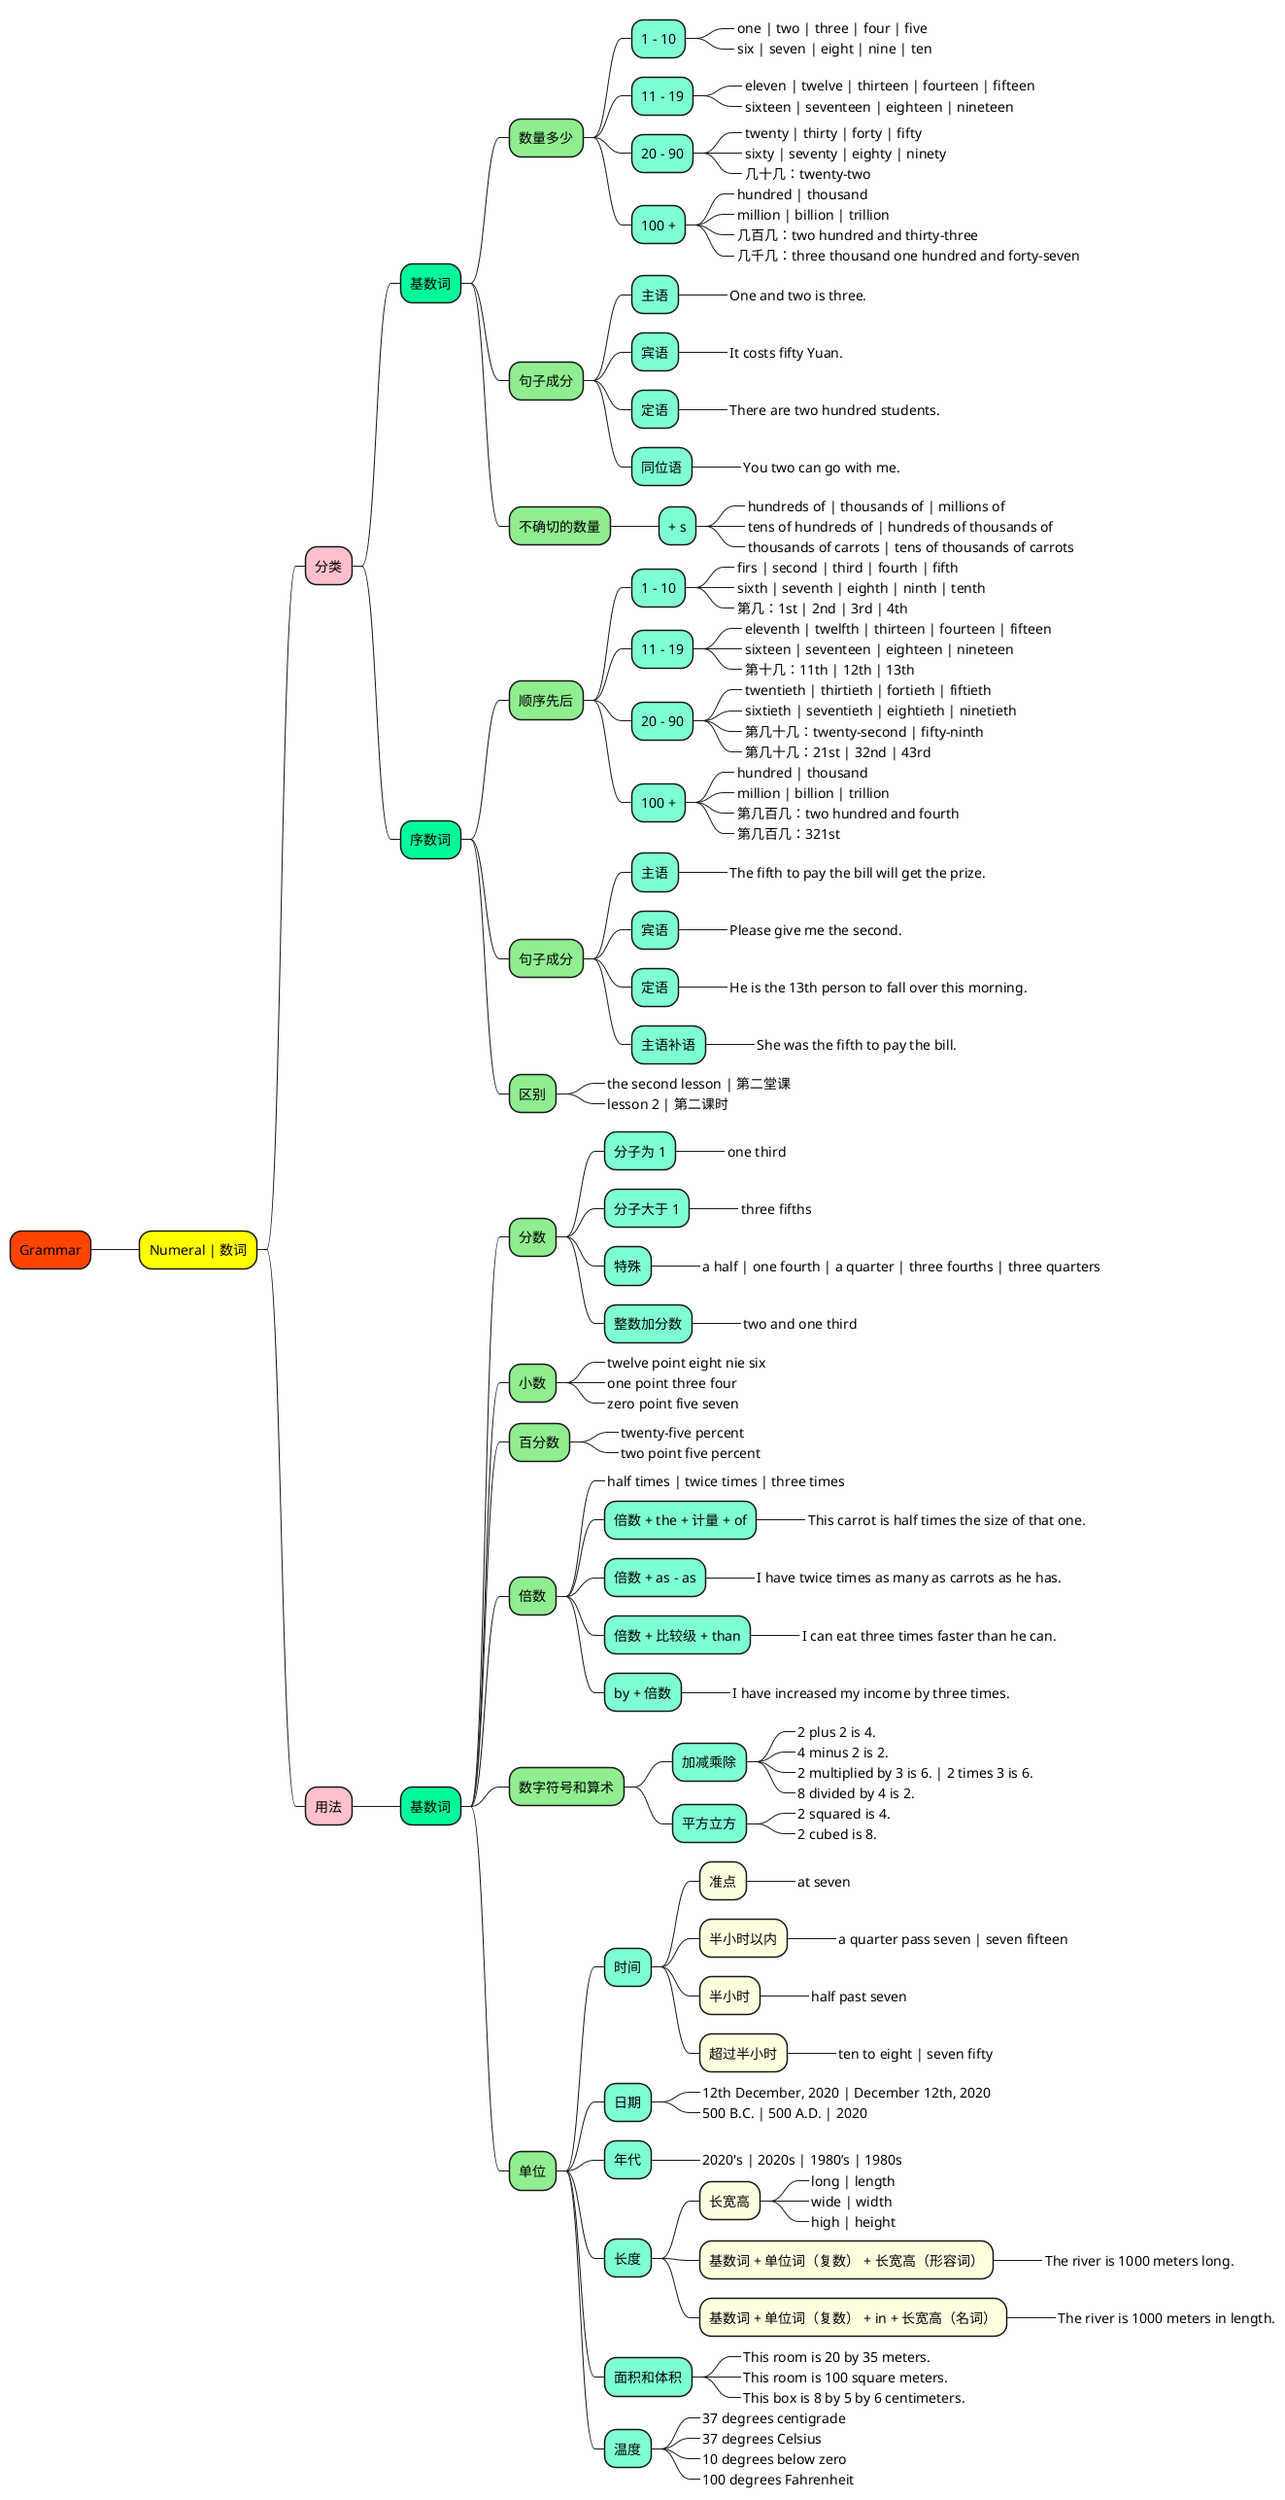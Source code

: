 @startmindmap

+[#OrangeRed] Grammar

++[#yellow] Numeral | 数词

+++[#Pink] 分类

++++[#MediumSpringGreen] 基数词

+++++[#LightGreen] 数量多少
++++++[#Aquamarine] 1 - 10
+++++++[#LightYellow]_ one | two | three | four | five
+++++++[#LightYellow]_ six | seven | eight | nine | ten
++++++[#Aquamarine] 11 - 19
+++++++[#LightYellow]_ eleven | twelve | thirteen | fourteen | fifteen
+++++++[#LightYellow]_ sixteen | seventeen | eighteen | nineteen
++++++[#Aquamarine] 20 - 90
+++++++[#LightYellow]_ twenty | thirty | forty | fifty
+++++++[#LightYellow]_ sixty | seventy | eighty | ninety
+++++++[#LightYellow]_ 几十几：twenty-two
++++++[#Aquamarine] 100 +
+++++++[#LightYellow]_ hundred | thousand
+++++++[#LightYellow]_ million | billion | trillion
+++++++[#LightYellow]_ 几百几：two hundred and thirty-three
+++++++[#LightYellow]_ 几千几：three thousand one hundred and forty-seven

+++++[#LightGreen] 句子成分
++++++[#Aquamarine] 主语
+++++++[#LightYellow]_ One and two is three.
++++++[#Aquamarine] 宾语
+++++++[#LightYellow]_ It costs fifty Yuan.
++++++[#Aquamarine] 定语
+++++++[#LightYellow]_ There are two hundred students.
++++++[#Aquamarine] 同位语
+++++++[#LightYellow]_ You two can go with me.

+++++[#LightGreen] 不确切的数量
++++++[#Aquamarine] + s
+++++++[#LightYellow]_ hundreds of | thousands of | millions of
+++++++[#LightYellow]_ tens of hundreds of | hundreds of thousands of
+++++++[#LightYellow]_ thousands of carrots | tens of thousands of carrots

++++[#MediumSpringGreen] 序数词
+++++[#LightGreen] 顺序先后
++++++[#Aquamarine] 1 - 10
+++++++[#LightYellow]_ firs | second | third | fourth | fifth
+++++++[#LightYellow]_ sixth | seventh | eighth | ninth | tenth
+++++++[#LightYellow]_ 第几：1st | 2nd | 3rd | 4th
++++++[#Aquamarine] 11 - 19
+++++++[#LightYellow]_ eleventh | twelfth | thirteen | fourteen | fifteen
+++++++[#LightYellow]_ sixteen | seventeen | eighteen | nineteen
+++++++[#LightYellow]_ 第十几：11th | 12th | 13th
++++++[#Aquamarine] 20 - 90
+++++++[#LightYellow]_ twentieth | thirtieth | fortieth | fiftieth
+++++++[#LightYellow]_ sixtieth | seventieth | eightieth | ninetieth
+++++++[#LightYellow]_ 第几十几：twenty-second | fifty-ninth
+++++++[#LightYellow]_ 第几十几：21st | 32nd | 43rd
++++++[#Aquamarine] 100 +
+++++++[#LightYellow]_ hundred | thousand
+++++++[#LightYellow]_ million | billion | trillion
+++++++[#LightYellow]_ 第几百几：two hundred and fourth
+++++++[#LightYellow]_ 第几百几：321st

+++++[#LightGreen] 句子成分
++++++[#Aquamarine] 主语
+++++++[#LightYellow]_ The fifth to pay the bill will get the prize.
++++++[#Aquamarine] 宾语
+++++++[#LightYellow]_ Please give me the second.
++++++[#Aquamarine] 定语
+++++++[#LightYellow]_ He is the 13th person to fall over this morning.
++++++[#Aquamarine] 主语补语
+++++++[#LightYellow]_ She was the fifth to pay the bill.

+++++[#LightGreen] 区别
++++++[#Aquamarine]_ the second lesson | 第二堂课
++++++[#Aquamarine]_ lesson 2 | 第二课时


+++[#Pink] 用法

++++[#MediumSpringGreen] 基数词

+++++[#LightGreen] 分数
++++++[#Aquamarine] 分子为 1
+++++++[#LightYellow]_ one third
++++++[#Aquamarine] 分子大于 1
+++++++[#LightYellow]_ three fifths
++++++[#Aquamarine] 特殊
+++++++[#LightYellow]_ a half | one fourth | a quarter | three fourths | three quarters
++++++[#Aquamarine] 整数加分数
+++++++[#LightYellow]_ two and one third

+++++[#LightGreen] 小数
++++++[#Aquamarine]_ twelve point eight nie six
++++++[#Aquamarine]_ one point three four
++++++[#Aquamarine]_ zero point five seven

+++++[#LightGreen] 百分数
++++++[#Aquamarine]_ twenty-five percent
++++++[#Aquamarine]_ two point five percent

+++++[#LightGreen] 倍数
++++++[#Aquamarine]_ half times | twice times | three times
++++++[#Aquamarine] 倍数 + the + 计量 + of
+++++++[#LightYellow]_ This carrot is half times the size of that one.
++++++[#Aquamarine] 倍数 + as - as
+++++++[#LightYellow]_ I have twice times as many as carrots as he has.
++++++[#Aquamarine] 倍数 + 比较级 + than
+++++++[#LightYellow]_ I can eat three times faster than he can.
++++++[#Aquamarine] by + 倍数
+++++++[#LightYellow]_ I have increased my income by three times.

+++++[#LightGreen] 数字符号和算术
++++++[#Aquamarine] 加减乘除
+++++++[#LightYellow]_ 2 plus 2 is 4.
+++++++[#LightYellow]_ 4 minus 2 is 2.
+++++++[#LightYellow]_ 2 multiplied by 3 is 6. | 2 times 3 is 6.
+++++++[#LightYellow]_ 8 divided by 4 is 2.
++++++[#Aquamarine] 平方立方
+++++++[#LightYellow]_ 2 squared is 4.
+++++++[#LightYellow]_ 2 cubed is 8.

+++++[#LightGreen] 单位

++++++[#Aquamarine] 时间
+++++++[#LightYellow] 准点
++++++++[#GhostWhite]_ at seven
+++++++[#LightYellow] 半小时以内
++++++++[#GhostWhite]_ a quarter pass seven | seven fifteen
+++++++[#LightYellow] 半小时
++++++++[#GhostWhite]_ half past seven
+++++++[#LightYellow] 超过半小时
++++++++[#GhostWhite]_ ten to eight | seven fifty

++++++[#Aquamarine] 日期
+++++++[#LightYellow]_ 12th December, 2020 | December 12th, 2020
+++++++[#LightYellow]_ 500 B.C. | 500 A.D. | 2020

++++++[#Aquamarine] 年代
+++++++[#LightYellow]_ 2020's | 2020s | 1980’s | 1980s

++++++[#Aquamarine] 长度
+++++++[#LightYellow] 长宽高
++++++++[#GhostWhite]_ long | length
++++++++[#GhostWhite]_ wide | width
++++++++[#GhostWhite]_ high | height
+++++++[#LightYellow] 基数词 + 单位词（复数） + 长宽高（形容词）
++++++++[#GhostWhite]_ The river is 1000 meters long.
+++++++[#LightYellow] 基数词 + 单位词（复数） + in + 长宽高（名词）
++++++++[#GhostWhite]_ The river is 1000 meters in length.

++++++[#Aquamarine] 面积和体积
+++++++[#LightYellow]_ This room is 20 by 35 meters.
+++++++[#LightYellow]_ This room is 100 square meters.
+++++++[#LightYellow]_ This box is 8 by 5 by 6 centimeters.

++++++[#Aquamarine] 温度
+++++++[#LightYellow]_ 37 degrees centigrade
+++++++[#LightYellow]_ 37 degrees Celsius
+++++++[#LightYellow]_ 10 degrees below zero
+++++++[#LightYellow]_ 100 degrees Fahrenheit


'英语语法: 数词 https://www.bilibili.com/video/BV1bU4y1w7dD


@endmindmap